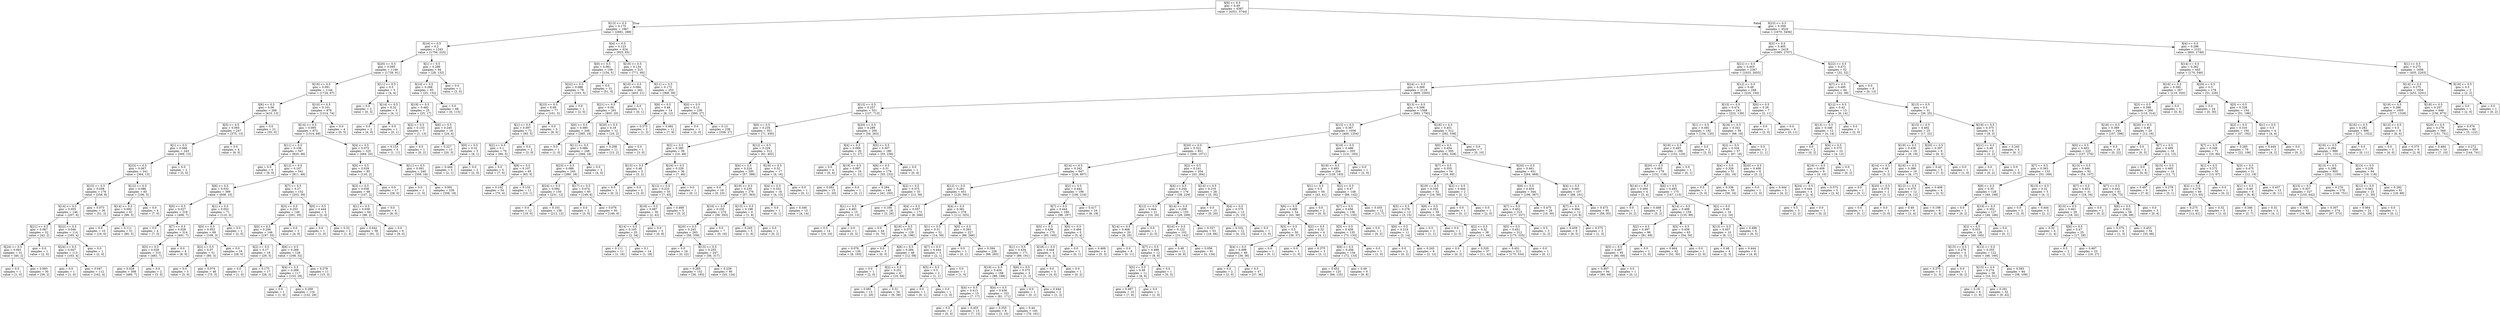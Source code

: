digraph Tree {
node [shape=box] ;
0 [label="X[9] <= 0.5\ngini = 0.49\nsamples = 6387\nvalue = [4351, 5744]"] ;
1 [label="X[13] <= 0.5\ngini = 0.175\nsamples = 1867\nvalue = [2681, 288]"] ;
0 -> 1 [labeldistance=2.5, labelangle=45, headlabel="True"] ;
2 [label="X[16] <= 0.5\ngini = 0.2\nsamples = 1243\nvalue = [1756, 223]"] ;
1 -> 2 ;
3 [label="X[20] <= 0.5\ngini = 0.095\nsamples = 1149\nvalue = [1728, 91]"] ;
2 -> 3 ;
4 [label="X[19] <= 0.5\ngini = 0.091\nsamples = 1144\nvalue = [1724, 87]"] ;
3 -> 4 ;
5 [label="X[6] <= 0.5\ngini = 0.06\nsamples = 268\nvalue = [410, 13]"] ;
4 -> 5 ;
6 [label="X[5] <= 0.5\ngini = 0.065\nsamples = 247\nvalue = [375, 13]"] ;
5 -> 6 ;
7 [label="X[1] <= 0.5\ngini = 0.066\nsamples = 243\nvalue = [369, 13]"] ;
6 -> 7 ;
8 [label="X[23] <= 0.5\ngini = 0.067\nsamples = 241\nvalue = [364, 13]"] ;
7 -> 8 ;
9 [label="X[15] <= 0.5\ngini = 0.058\nsamples = 176\nvalue = [258, 8]"] ;
8 -> 9 ;
10 [label="X[14] <= 0.5\ngini = 0.055\nsamples = 146\nvalue = [207, 6]"] ;
9 -> 10 ;
11 [label="X[21] <= 0.5\ngini = 0.087\nsamples = 32\nvalue = [42, 2]"] ;
10 -> 11 ;
12 [label="X[24] <= 0.5\ngini = 0.091\nsamples = 31\nvalue = [40, 2]"] ;
11 -> 12 ;
13 [label="gini = 0.0\nsamples = 1\nvalue = [1, 0]"] ;
12 -> 13 ;
14 [label="gini = 0.093\nsamples = 30\nvalue = [39, 2]"] ;
12 -> 14 ;
15 [label="gini = 0.0\nsamples = 1\nvalue = [2, 0]"] ;
11 -> 15 ;
16 [label="X[22] <= 0.5\ngini = 0.046\nsamples = 114\nvalue = [165, 4]"] ;
10 -> 16 ;
17 [label="X[24] <= 0.5\ngini = 0.047\nsamples = 113\nvalue = [163, 4]"] ;
16 -> 17 ;
18 [label="gini = 0.0\nsamples = 1\nvalue = [1, 0]"] ;
17 -> 18 ;
19 [label="gini = 0.047\nsamples = 112\nvalue = [162, 4]"] ;
17 -> 19 ;
20 [label="gini = 0.0\nsamples = 1\nvalue = [2, 0]"] ;
16 -> 20 ;
21 [label="gini = 0.073\nsamples = 30\nvalue = [51, 2]"] ;
9 -> 21 ;
22 [label="X[12] <= 0.5\ngini = 0.086\nsamples = 65\nvalue = [106, 5]"] ;
8 -> 22 ;
23 [label="X[14] <= 0.5\ngini = 0.092\nsamples = 61\nvalue = [99, 5]"] ;
22 -> 23 ;
24 [label="gini = 0.0\nsamples = 10\nvalue = [19, 0]"] ;
23 -> 24 ;
25 [label="gini = 0.111\nsamples = 51\nvalue = [80, 5]"] ;
23 -> 25 ;
26 [label="gini = 0.0\nsamples = 4\nvalue = [7, 0]"] ;
22 -> 26 ;
27 [label="gini = 0.0\nsamples = 2\nvalue = [5, 0]"] ;
7 -> 27 ;
28 [label="gini = 0.0\nsamples = 4\nvalue = [6, 0]"] ;
6 -> 28 ;
29 [label="gini = 0.0\nsamples = 21\nvalue = [35, 0]"] ;
5 -> 29 ;
30 [label="X[10] <= 0.5\ngini = 0.101\nsamples = 876\nvalue = [1314, 74]"] ;
4 -> 30 ;
31 [label="X[14] <= 0.5\ngini = 0.095\nsamples = 872\nvalue = [1314, 69]"] ;
30 -> 31 ;
32 [label="X[11] <= 0.5\ngini = 0.106\nsamples = 547\nvalue = [820, 49]"] ;
31 -> 32 ;
33 [label="gini = 0.0\nsamples = 6\nvalue = [9, 0]"] ;
32 -> 33 ;
34 [label="X[12] <= 0.5\ngini = 0.107\nsamples = 541\nvalue = [811, 49]"] ;
32 -> 34 ;
35 [label="X[6] <= 0.5\ngini = 0.032\nsamples = 389\nvalue = [608, 10]"] ;
34 -> 35 ;
36 [label="X[0] <= 0.5\ngini = 0.027\nsamples = 318\nvalue = [498, 7]"] ;
35 -> 36 ;
37 [label="gini = 0.0\nsamples = 4\nvalue = [7, 0]"] ;
36 -> 37 ;
38 [label="X[7] <= 0.5\ngini = 0.028\nsamples = 314\nvalue = [491, 7]"] ;
36 -> 38 ;
39 [label="X[5] <= 0.5\ngini = 0.028\nsamples = 310\nvalue = [483, 7]"] ;
38 -> 39 ;
40 [label="gini = 0.028\nsamples = 308\nvalue = [480, 7]"] ;
39 -> 40 ;
41 [label="gini = 0.0\nsamples = 2\nvalue = [3, 0]"] ;
39 -> 41 ;
42 [label="gini = 0.0\nsamples = 4\nvalue = [8, 0]"] ;
38 -> 42 ;
43 [label="X[1] <= 0.5\ngini = 0.052\nsamples = 71\nvalue = [110, 3]"] ;
35 -> 43 ;
44 [label="X[0] <= 0.5\ngini = 0.053\nsamples = 69\nvalue = [108, 3]"] ;
43 -> 44 ;
45 [label="X[2] <= 0.5\ngini = 0.07\nsamples = 51\nvalue = [80, 3]"] ;
44 -> 45 ;
46 [label="gini = 0.0\nsamples = 3\nvalue = [5, 0]"] ;
45 -> 46 ;
47 [label="gini = 0.074\nsamples = 48\nvalue = [75, 3]"] ;
45 -> 47 ;
48 [label="gini = 0.0\nsamples = 18\nvalue = [28, 0]"] ;
44 -> 48 ;
49 [label="gini = 0.0\nsamples = 2\nvalue = [2, 0]"] ;
43 -> 49 ;
50 [label="X[7] <= 0.5\ngini = 0.27\nsamples = 152\nvalue = [203, 39]"] ;
34 -> 50 ;
51 [label="X[3] <= 0.5\ngini = 0.253\nsamples = 149\nvalue = [201, 35]"] ;
50 -> 51 ;
52 [label="X[0] <= 0.5\ngini = 0.256\nsamples = 146\nvalue = [197, 35]"] ;
51 -> 52 ;
53 [label="X[2] <= 0.5\ngini = 0.17\nsamples = 18\nvalue = [29, 3]"] ;
52 -> 53 ;
54 [label="gini = 0.0\nsamples = 1\nvalue = [1, 0]"] ;
53 -> 54 ;
55 [label="gini = 0.175\nsamples = 17\nvalue = [28, 3]"] ;
53 -> 55 ;
56 [label="X[6] <= 0.5\ngini = 0.269\nsamples = 128\nvalue = [168, 32]"] ;
52 -> 56 ;
57 [label="X[4] <= 0.5\ngini = 0.268\nsamples = 117\nvalue = [153, 29]"] ;
56 -> 57 ;
58 [label="gini = 0.0\nsamples = 1\nvalue = [1, 0]"] ;
57 -> 58 ;
59 [label="gini = 0.269\nsamples = 116\nvalue = [152, 29]"] ;
57 -> 59 ;
60 [label="gini = 0.278\nsamples = 11\nvalue = [15, 3]"] ;
56 -> 60 ;
61 [label="gini = 0.0\nsamples = 3\nvalue = [4, 0]"] ;
51 -> 61 ;
62 [label="X[0] <= 0.5\ngini = 0.444\nsamples = 3\nvalue = [2, 4]"] ;
50 -> 62 ;
63 [label="gini = 0.0\nsamples = 1\nvalue = [1, 0]"] ;
62 -> 63 ;
64 [label="gini = 0.32\nsamples = 2\nvalue = [1, 4]"] ;
62 -> 64 ;
65 [label="X[4] <= 0.5\ngini = 0.075\nsamples = 325\nvalue = [494, 20]"] ;
31 -> 65 ;
66 [label="X[0] <= 0.5\ngini = 0.029\nsamples = 85\nvalue = [135, 2]"] ;
65 -> 66 ;
67 [label="X[3] <= 0.5\ngini = 0.036\nsamples = 68\nvalue = [107, 2]"] ;
66 -> 67 ;
68 [label="X[1] <= 0.5\ngini = 0.039\nsamples = 64\nvalue = [99, 2]"] ;
67 -> 68 ;
69 [label="gini = 0.042\nsamples = 58\nvalue = [91, 2]"] ;
68 -> 69 ;
70 [label="gini = 0.0\nsamples = 6\nvalue = [8, 0]"] ;
68 -> 70 ;
71 [label="gini = 0.0\nsamples = 4\nvalue = [8, 0]"] ;
67 -> 71 ;
72 [label="gini = 0.0\nsamples = 17\nvalue = [28, 0]"] ;
66 -> 72 ;
73 [label="X[11] <= 0.5\ngini = 0.091\nsamples = 240\nvalue = [359, 18]"] ;
65 -> 73 ;
74 [label="gini = 0.0\nsamples = 1\nvalue = [1, 0]"] ;
73 -> 74 ;
75 [label="gini = 0.091\nsamples = 239\nvalue = [358, 18]"] ;
73 -> 75 ;
76 [label="gini = 0.0\nsamples = 4\nvalue = [0, 5]"] ;
30 -> 76 ;
77 [label="X[11] <= 0.5\ngini = 0.5\nsamples = 5\nvalue = [4, 4]"] ;
3 -> 77 ;
78 [label="gini = 0.0\nsamples = 2\nvalue = [0, 3]"] ;
77 -> 78 ;
79 [label="X[14] <= 0.5\ngini = 0.32\nsamples = 3\nvalue = [4, 1]"] ;
77 -> 79 ;
80 [label="gini = 0.0\nsamples = 2\nvalue = [4, 0]"] ;
79 -> 80 ;
81 [label="gini = 0.0\nsamples = 1\nvalue = [0, 1]"] ;
79 -> 81 ;
82 [label="X[1] <= 0.5\ngini = 0.289\nsamples = 94\nvalue = [28, 132]"] ;
2 -> 82 ;
83 [label="X[10] <= 0.5\ngini = 0.268\nsamples = 93\nvalue = [25, 132]"] ;
82 -> 83 ;
84 [label="X[19] <= 0.5\ngini = 0.482\nsamples = 25\nvalue = [25, 17]"] ;
83 -> 84 ;
85 [label="X[2] <= 0.5\ngini = 0.133\nsamples = 7\nvalue = [1, 13]"] ;
84 -> 85 ;
86 [label="gini = 0.153\nsamples = 6\nvalue = [1, 11]"] ;
85 -> 86 ;
87 [label="gini = 0.0\nsamples = 1\nvalue = [0, 2]"] ;
85 -> 87 ;
88 [label="X[6] <= 0.5\ngini = 0.245\nsamples = 18\nvalue = [24, 4]"] ;
84 -> 88 ;
89 [label="gini = 0.227\nsamples = 13\nvalue = [20, 3]"] ;
88 -> 89 ;
90 [label="X[0] <= 0.5\ngini = 0.32\nsamples = 5\nvalue = [4, 1]"] ;
88 -> 90 ;
91 [label="gini = 0.444\nsamples = 3\nvalue = [2, 1]"] ;
90 -> 91 ;
92 [label="gini = 0.0\nsamples = 2\nvalue = [2, 0]"] ;
90 -> 92 ;
93 [label="gini = 0.0\nsamples = 68\nvalue = [0, 115]"] ;
83 -> 93 ;
94 [label="gini = 0.0\nsamples = 1\nvalue = [3, 0]"] ;
82 -> 94 ;
95 [label="X[4] <= 0.5\ngini = 0.123\nsamples = 624\nvalue = [925, 65]"] ;
1 -> 95 ;
96 [label="X[0] <= 0.5\ngini = 0.061\nsamples = 109\nvalue = [154, 5]"] ;
95 -> 96 ;
97 [label="X[22] <= 0.5\ngini = 0.088\nsamples = 78\nvalue = [103, 5]"] ;
96 -> 97 ;
98 [label="X[23] <= 0.5\ngini = 0.09\nsamples = 77\nvalue = [101, 5]"] ;
97 -> 98 ;
99 [label="X[1] <= 0.5\ngini = 0.097\nsamples = 72\nvalue = [93, 5]"] ;
98 -> 99 ;
100 [label="X[2] <= 0.5\ngini = 0.1\nsamples = 70\nvalue = [90, 5]"] ;
99 -> 100 ;
101 [label="gini = 0.0\nsamples = 5\nvalue = [7, 0]"] ;
100 -> 101 ;
102 [label="X[8] <= 0.5\ngini = 0.107\nsamples = 65\nvalue = [83, 5]"] ;
100 -> 102 ;
103 [label="gini = 0.102\nsamples = 54\nvalue = [70, 4]"] ;
102 -> 103 ;
104 [label="gini = 0.133\nsamples = 11\nvalue = [13, 1]"] ;
102 -> 104 ;
105 [label="gini = 0.0\nsamples = 2\nvalue = [3, 0]"] ;
99 -> 105 ;
106 [label="gini = 0.0\nsamples = 5\nvalue = [8, 0]"] ;
98 -> 106 ;
107 [label="gini = 0.0\nsamples = 1\nvalue = [2, 0]"] ;
97 -> 107 ;
108 [label="gini = 0.0\nsamples = 31\nvalue = [51, 0]"] ;
96 -> 108 ;
109 [label="X[19] <= 0.5\ngini = 0.134\nsamples = 515\nvalue = [771, 60]"] ;
95 -> 109 ;
110 [label="X[10] <= 0.5\ngini = 0.094\nsamples = 262\nvalue = [403, 21]"] ;
109 -> 110 ;
111 [label="X[21] <= 0.5\ngini = 0.09\nsamples = 261\nvalue = [403, 20]"] ;
110 -> 111 ;
112 [label="X[0] <= 0.5\ngini = 0.085\nsamples = 249\nvalue = [385, 18]"] ;
111 -> 112 ;
113 [label="gini = 0.0\nsamples = 1\nvalue = [1, 0]"] ;
112 -> 113 ;
114 [label="X[11] <= 0.5\ngini = 0.086\nsamples = 248\nvalue = [384, 18]"] ;
112 -> 114 ;
115 [label="X[23] <= 0.5\ngini = 0.086\nsamples = 245\nvalue = [380, 18]"] ;
114 -> 115 ;
116 [label="X[24] <= 0.5\ngini = 0.094\nsamples = 150\nvalue = [231, 12]"] ;
115 -> 116 ;
117 [label="gini = 0.0\nsamples = 12\nvalue = [19, 0]"] ;
116 -> 117 ;
118 [label="gini = 0.101\nsamples = 138\nvalue = [212, 12]"] ;
116 -> 118 ;
119 [label="X[17] <= 0.5\ngini = 0.074\nsamples = 95\nvalue = [149, 6]"] ;
115 -> 119 ;
120 [label="gini = 0.0\nsamples = 2\nvalue = [3, 0]"] ;
119 -> 120 ;
121 [label="gini = 0.076\nsamples = 93\nvalue = [146, 6]"] ;
119 -> 121 ;
122 [label="gini = 0.0\nsamples = 3\nvalue = [4, 0]"] ;
114 -> 122 ;
123 [label="X[20] <= 0.5\ngini = 0.18\nsamples = 12\nvalue = [18, 2]"] ;
111 -> 123 ;
124 [label="gini = 0.208\nsamples = 11\nvalue = [15, 2]"] ;
123 -> 124 ;
125 [label="gini = 0.0\nsamples = 1\nvalue = [3, 0]"] ;
123 -> 125 ;
126 [label="gini = 0.0\nsamples = 1\nvalue = [0, 1]"] ;
110 -> 126 ;
127 [label="X[11] <= 0.5\ngini = 0.173\nsamples = 253\nvalue = [368, 39]"] ;
109 -> 127 ;
128 [label="X[8] <= 0.5\ngini = 0.48\nsamples = 14\nvalue = [8, 12]"] ;
127 -> 128 ;
129 [label="gini = 0.375\nsamples = 3\nvalue = [1, 3]"] ;
128 -> 129 ;
130 [label="gini = 0.492\nsamples = 11\nvalue = [7, 9]"] ;
128 -> 130 ;
131 [label="X[0] <= 0.5\ngini = 0.13\nsamples = 239\nvalue = [360, 27]"] ;
127 -> 131 ;
132 [label="gini = 0.0\nsamples = 1\nvalue = [2, 0]"] ;
131 -> 132 ;
133 [label="gini = 0.13\nsamples = 238\nvalue = [358, 27]"] ;
131 -> 133 ;
134 [label="X[23] <= 0.5\ngini = 0.359\nsamples = 4520\nvalue = [1670, 5456]"] ;
0 -> 134 [labeldistance=2.5, labelangle=-45, headlabel="False"] ;
135 [label="X[3] <= 0.5\ngini = 0.405\nsamples = 2419\nvalue = [1065, 2707]"] ;
134 -> 135 ;
136 [label="X[21] <= 0.5\ngini = 0.403\nsamples = 2367\nvalue = [1033, 2655]"] ;
135 -> 136 ;
137 [label="X[24] <= 0.5\ngini = 0.369\nsamples = 2119\nvalue = [809, 2505]"] ;
136 -> 137 ;
138 [label="X[13] <= 0.5\ngini = 0.257\nsamples = 551\nvalue = [127, 713]"] ;
137 -> 138 ;
139 [label="X[0] <= 0.5\ngini = 0.235\nsamples = 351\nvalue = [71, 450]"] ;
138 -> 139 ;
140 [label="X[2] <= 0.5\ngini = 0.285\nsamples = 39\nvalue = [10, 48]"] ;
139 -> 140 ;
141 [label="X[15] <= 0.5\ngini = 0.48\nsamples = 3\nvalue = [3, 2]"] ;
140 -> 141 ;
142 [label="gini = 0.0\nsamples = 1\nvalue = [0, 2]"] ;
141 -> 142 ;
143 [label="gini = 0.0\nsamples = 2\nvalue = [3, 0]"] ;
141 -> 143 ;
144 [label="X[16] <= 0.5\ngini = 0.229\nsamples = 36\nvalue = [7, 46]"] ;
140 -> 144 ;
145 [label="X[12] <= 0.5\ngini = 0.233\nsamples = 35\nvalue = [7, 45]"] ;
144 -> 145 ;
146 [label="X[18] <= 0.5\ngini = 0.087\nsamples = 30\nvalue = [2, 42]"] ;
145 -> 146 ;
147 [label="X[14] <= 0.5\ngini = 0.105\nsamples = 25\nvalue = [2, 34]"] ;
146 -> 147 ;
148 [label="gini = 0.111\nsamples = 11\nvalue = [1, 16]"] ;
147 -> 148 ;
149 [label="gini = 0.1\nsamples = 14\nvalue = [1, 18]"] ;
147 -> 149 ;
150 [label="gini = 0.0\nsamples = 5\nvalue = [0, 8]"] ;
146 -> 150 ;
151 [label="gini = 0.469\nsamples = 5\nvalue = [5, 3]"] ;
145 -> 151 ;
152 [label="gini = 0.0\nsamples = 1\nvalue = [0, 1]"] ;
144 -> 152 ;
153 [label="X[12] <= 0.5\ngini = 0.229\nsamples = 312\nvalue = [61, 402]"] ;
139 -> 153 ;
154 [label="X[4] <= 0.5\ngini = 0.224\nsamples = 295\nvalue = [57, 386]"] ;
153 -> 154 ;
155 [label="gini = 0.0\nsamples = 19\nvalue = [0, 23]"] ;
154 -> 155 ;
156 [label="X[19] <= 0.5\ngini = 0.235\nsamples = 276\nvalue = [57, 363]"] ;
154 -> 156 ;
157 [label="X[16] <= 0.5\ngini = 0.235\nsamples = 270\nvalue = [56, 355]"] ;
156 -> 157 ;
158 [label="X[20] <= 0.5\ngini = 0.243\nsamples = 263\nvalue = [56, 339]"] ;
157 -> 158 ;
159 [label="gini = 0.0\nsamples = 16\nvalue = [0, 22]"] ;
158 -> 159 ;
160 [label="X[15] <= 0.5\ngini = 0.255\nsamples = 247\nvalue = [56, 317]"] ;
158 -> 160 ;
161 [label="gini = 0.265\nsamples = 152\nvalue = [36, 193]"] ;
160 -> 161 ;
162 [label="gini = 0.239\nsamples = 95\nvalue = [20, 124]"] ;
160 -> 162 ;
163 [label="gini = 0.0\nsamples = 7\nvalue = [0, 16]"] ;
157 -> 163 ;
164 [label="X[15] <= 0.5\ngini = 0.198\nsamples = 6\nvalue = [1, 8]"] ;
156 -> 164 ;
165 [label="gini = 0.245\nsamples = 5\nvalue = [1, 6]"] ;
164 -> 165 ;
166 [label="gini = 0.0\nsamples = 1\nvalue = [0, 2]"] ;
164 -> 166 ;
167 [label="X[19] <= 0.5\ngini = 0.32\nsamples = 17\nvalue = [4, 16]"] ;
153 -> 167 ;
168 [label="X[4] <= 0.5\ngini = 0.332\nsamples = 16\nvalue = [4, 15]"] ;
167 -> 168 ;
169 [label="gini = 0.0\nsamples = 1\nvalue = [0, 1]"] ;
168 -> 169 ;
170 [label="gini = 0.346\nsamples = 15\nvalue = [4, 14]"] ;
168 -> 170 ;
171 [label="gini = 0.0\nsamples = 1\nvalue = [0, 1]"] ;
167 -> 171 ;
172 [label="X[20] <= 0.5\ngini = 0.289\nsamples = 200\nvalue = [56, 263]"] ;
138 -> 172 ;
173 [label="X[4] <= 0.5\ngini = 0.069\nsamples = 20\nvalue = [1, 27]"] ;
172 -> 173 ;
174 [label="gini = 0.0\nsamples = 4\nvalue = [0, 6]"] ;
173 -> 174 ;
175 [label="X[19] <= 0.5\ngini = 0.087\nsamples = 16\nvalue = [1, 21]"] ;
173 -> 175 ;
176 [label="gini = 0.091\nsamples = 15\nvalue = [1, 20]"] ;
175 -> 176 ;
177 [label="gini = 0.0\nsamples = 1\nvalue = [0, 1]"] ;
175 -> 177 ;
178 [label="X[5] <= 0.5\ngini = 0.307\nsamples = 180\nvalue = [55, 236]"] ;
172 -> 178 ;
179 [label="X[6] <= 0.5\ngini = 0.31\nsamples = 179\nvalue = [55, 232]"] ;
178 -> 179 ;
180 [label="gini = 0.294\nsamples = 146\nvalue = [42, 193]"] ;
179 -> 180 ;
181 [label="X[2] <= 0.5\ngini = 0.375\nsamples = 33\nvalue = [13, 39]"] ;
179 -> 181 ;
182 [label="X[1] <= 0.5\ngini = 0.491\nsamples = 15\nvalue = [10, 13]"] ;
181 -> 182 ;
183 [label="gini = 0.5\nsamples = 14\nvalue = [10, 10]"] ;
182 -> 183 ;
184 [label="gini = 0.0\nsamples = 1\nvalue = [0, 3]"] ;
182 -> 184 ;
185 [label="gini = 0.185\nsamples = 18\nvalue = [3, 26]"] ;
181 -> 185 ;
186 [label="gini = 0.0\nsamples = 1\nvalue = [0, 4]"] ;
178 -> 186 ;
187 [label="X[13] <= 0.5\ngini = 0.399\nsamples = 1568\nvalue = [682, 1792]"] ;
137 -> 187 ;
188 [label="X[15] <= 0.5\ngini = 0.367\nsamples = 1056\nvalue = [400, 1254]"] ;
187 -> 188 ;
189 [label="X[20] <= 0.5\ngini = 0.321\nsamples = 851\nvalue = [269, 1071]"] ;
188 -> 189 ;
190 [label="X[14] <= 0.5\ngini = 0.342\nsamples = 647\nvalue = [226, 807]"] ;
189 -> 190 ;
191 [label="X[12] <= 0.5\ngini = 0.281\nsamples = 451\nvalue = [120, 591]"] ;
190 -> 191 ;
192 [label="X[4] <= 0.5\ngini = 0.057\nsamples = 173\nvalue = [8, 266]"] ;
191 -> 192 ;
193 [label="gini = 0.0\nsamples = 44\nvalue = [0, 70]"] ;
192 -> 193 ;
194 [label="X[18] <= 0.5\ngini = 0.075\nsamples = 129\nvalue = [8, 196]"] ;
192 -> 194 ;
195 [label="gini = 0.076\nsamples = 126\nvalue = [8, 193]"] ;
194 -> 195 ;
196 [label="gini = 0.0\nsamples = 3\nvalue = [0, 3]"] ;
194 -> 196 ;
197 [label="X[4] <= 0.5\ngini = 0.381\nsamples = 278\nvalue = [112, 325]"] ;
191 -> 197 ;
198 [label="X[1] <= 0.5\ngini = 0.31\nsamples = 51\nvalue = [14, 59]"] ;
197 -> 198 ;
199 [label="X[6] <= 0.5\ngini = 0.284\nsamples = 48\nvalue = [12, 58]"] ;
198 -> 199 ;
200 [label="gini = 0.0\nsamples = 1\nvalue = [2, 0]"] ;
199 -> 200 ;
201 [label="X[2] <= 0.5\ngini = 0.251\nsamples = 47\nvalue = [10, 58]"] ;
199 -> 201 ;
202 [label="gini = 0.091\nsamples = 13\nvalue = [1, 20]"] ;
201 -> 202 ;
203 [label="gini = 0.31\nsamples = 34\nvalue = [9, 38]"] ;
201 -> 203 ;
204 [label="X[7] <= 0.5\ngini = 0.444\nsamples = 3\nvalue = [2, 1]"] ;
198 -> 204 ;
205 [label="X[5] <= 0.5\ngini = 0.5\nsamples = 2\nvalue = [1, 1]"] ;
204 -> 205 ;
206 [label="gini = 0.0\nsamples = 1\nvalue = [0, 1]"] ;
205 -> 206 ;
207 [label="gini = 0.0\nsamples = 1\nvalue = [1, 0]"] ;
205 -> 207 ;
208 [label="gini = 0.0\nsamples = 1\nvalue = [1, 0]"] ;
204 -> 208 ;
209 [label="X[0] <= 0.5\ngini = 0.393\nsamples = 227\nvalue = [98, 266]"] ;
197 -> 209 ;
210 [label="gini = 0.0\nsamples = 1\nvalue = [0, 1]"] ;
209 -> 210 ;
211 [label="gini = 0.394\nsamples = 226\nvalue = [98, 265]"] ;
209 -> 211 ;
212 [label="X[2] <= 0.5\ngini = 0.442\nsamples = 196\nvalue = [106, 216]"] ;
190 -> 212 ;
213 [label="X[7] <= 0.5\ngini = 0.444\nsamples = 180\nvalue = [98, 197]"] ;
212 -> 213 ;
214 [label="X[5] <= 0.5\ngini = 0.439\nsamples = 175\nvalue = [93, 193]"] ;
213 -> 214 ;
215 [label="X[1] <= 0.5\ngini = 0.434\nsamples = 171\nvalue = [89, 191]"] ;
214 -> 215 ;
216 [label="X[19] <= 0.5\ngini = 0.434\nsamples = 168\nvalue = [88, 188]"] ;
215 -> 216 ;
217 [label="X[4] <= 0.5\ngini = 0.413\nsamples = 15\nvalue = [7, 17]"] ;
216 -> 217 ;
218 [label="gini = 0.0\nsamples = 2\nvalue = [0, 4]"] ;
217 -> 218 ;
219 [label="gini = 0.455\nsamples = 13\nvalue = [7, 13]"] ;
217 -> 219 ;
220 [label="X[4] <= 0.5\ngini = 0.436\nsamples = 153\nvalue = [81, 171]"] ;
216 -> 220 ;
221 [label="gini = 0.355\nsamples = 8\nvalue = [3, 10]"] ;
220 -> 221 ;
222 [label="gini = 0.44\nsamples = 145\nvalue = [78, 161]"] ;
220 -> 222 ;
223 [label="X[6] <= 0.5\ngini = 0.375\nsamples = 3\nvalue = [1, 3]"] ;
215 -> 223 ;
224 [label="gini = 0.0\nsamples = 1\nvalue = [0, 1]"] ;
223 -> 224 ;
225 [label="gini = 0.444\nsamples = 2\nvalue = [1, 2]"] ;
223 -> 225 ;
226 [label="X[18] <= 0.5\ngini = 0.444\nsamples = 4\nvalue = [4, 2]"] ;
214 -> 226 ;
227 [label="gini = 0.0\nsamples = 3\nvalue = [4, 0]"] ;
226 -> 227 ;
228 [label="gini = 0.0\nsamples = 1\nvalue = [0, 2]"] ;
226 -> 228 ;
229 [label="X[0] <= 0.5\ngini = 0.494\nsamples = 5\nvalue = [5, 4]"] ;
213 -> 229 ;
230 [label="gini = 0.0\nsamples = 1\nvalue = [0, 1]"] ;
229 -> 230 ;
231 [label="gini = 0.469\nsamples = 4\nvalue = [5, 3]"] ;
229 -> 231 ;
232 [label="gini = 0.417\nsamples = 16\nvalue = [8, 19]"] ;
212 -> 232 ;
233 [label="X[2] <= 0.5\ngini = 0.241\nsamples = 204\nvalue = [43, 264]"] ;
189 -> 233 ;
234 [label="X[4] <= 0.5\ngini = 0.244\nsamples = 176\nvalue = [38, 229]"] ;
233 -> 234 ;
235 [label="X[12] <= 0.5\ngini = 0.444\nsamples = 21\nvalue = [10, 20]"] ;
234 -> 235 ;
236 [label="X[14] <= 0.5\ngini = 0.408\nsamples = 20\nvalue = [8, 20]"] ;
235 -> 236 ;
237 [label="gini = 0.0\nsamples = 8\nvalue = [0, 11]"] ;
236 -> 237 ;
238 [label="X[7] <= 0.5\ngini = 0.498\nsamples = 12\nvalue = [8, 9]"] ;
236 -> 238 ;
239 [label="X[5] <= 0.5\ngini = 0.49\nsamples = 11\nvalue = [8, 6]"] ;
238 -> 239 ;
240 [label="gini = 0.497\nsamples = 10\nvalue = [7, 6]"] ;
239 -> 240 ;
241 [label="gini = 0.0\nsamples = 1\nvalue = [1, 0]"] ;
239 -> 241 ;
242 [label="gini = 0.0\nsamples = 1\nvalue = [0, 3]"] ;
238 -> 242 ;
243 [label="gini = 0.0\nsamples = 1\nvalue = [2, 0]"] ;
235 -> 243 ;
244 [label="X[14] <= 0.5\ngini = 0.208\nsamples = 155\nvalue = [28, 209]"] ;
234 -> 244 ;
245 [label="X[16] <= 0.5\ngini = 0.122\nsamples = 102\nvalue = [10, 143]"] ;
244 -> 245 ;
246 [label="gini = 0.48\nsamples = 11\nvalue = [6, 9]"] ;
245 -> 246 ;
247 [label="gini = 0.056\nsamples = 91\nvalue = [4, 134]"] ;
245 -> 247 ;
248 [label="gini = 0.337\nsamples = 53\nvalue = [18, 66]"] ;
244 -> 248 ;
249 [label="X[14] <= 0.5\ngini = 0.219\nsamples = 28\nvalue = [5, 35]"] ;
233 -> 249 ;
250 [label="gini = 0.0\nsamples = 15\nvalue = [0, 20]"] ;
249 -> 250 ;
251 [label="X[4] <= 0.5\ngini = 0.375\nsamples = 13\nvalue = [5, 15]"] ;
249 -> 251 ;
252 [label="gini = 0.332\nsamples = 12\nvalue = [4, 15]"] ;
251 -> 252 ;
253 [label="gini = 0.0\nsamples = 1\nvalue = [1, 0]"] ;
251 -> 253 ;
254 [label="X[18] <= 0.5\ngini = 0.486\nsamples = 205\nvalue = [131, 183]"] ;
188 -> 254 ;
255 [label="X[19] <= 0.5\ngini = 0.485\nsamples = 204\nvalue = [129, 183]"] ;
254 -> 255 ;
256 [label="X[1] <= 0.5\ngini = 0.5\nsamples = 56\nvalue = [43, 41]"] ;
255 -> 256 ;
257 [label="X[6] <= 0.5\ngini = 0.498\nsamples = 54\nvalue = [43, 38]"] ;
256 -> 257 ;
258 [label="X[5] <= 0.5\ngini = 0.5\nsamples = 50\nvalue = [39, 37]"] ;
257 -> 258 ;
259 [label="X[4] <= 0.5\ngini = 0.499\nsamples = 49\nvalue = [39, 36]"] ;
258 -> 259 ;
260 [label="gini = 0.0\nsamples = 2\nvalue = [2, 0]"] ;
259 -> 260 ;
261 [label="gini = 0.5\nsamples = 47\nvalue = [37, 36]"] ;
259 -> 261 ;
262 [label="gini = 0.0\nsamples = 1\nvalue = [0, 1]"] ;
258 -> 262 ;
263 [label="X[2] <= 0.5\ngini = 0.32\nsamples = 4\nvalue = [4, 1]"] ;
257 -> 263 ;
264 [label="gini = 0.0\nsamples = 1\nvalue = [1, 0]"] ;
263 -> 264 ;
265 [label="gini = 0.375\nsamples = 3\nvalue = [3, 1]"] ;
263 -> 265 ;
266 [label="gini = 0.0\nsamples = 2\nvalue = [0, 3]"] ;
256 -> 266 ;
267 [label="X[2] <= 0.5\ngini = 0.47\nsamples = 148\nvalue = [86, 142]"] ;
255 -> 267 ;
268 [label="X[7] <= 0.5\ngini = 0.456\nsamples = 136\nvalue = [73, 135]"] ;
267 -> 268 ;
269 [label="X[5] <= 0.5\ngini = 0.458\nsamples = 135\nvalue = [73, 133]"] ;
268 -> 269 ;
270 [label="X[6] <= 0.5\ngini = 0.456\nsamples = 134\nvalue = [72, 133]"] ;
269 -> 270 ;
271 [label="gini = 0.452\nsamples = 125\nvalue = [66, 125]"] ;
270 -> 271 ;
272 [label="gini = 0.49\nsamples = 9\nvalue = [6, 8]"] ;
270 -> 272 ;
273 [label="gini = 0.0\nsamples = 1\nvalue = [1, 0]"] ;
269 -> 273 ;
274 [label="gini = 0.0\nsamples = 1\nvalue = [0, 2]"] ;
268 -> 274 ;
275 [label="gini = 0.455\nsamples = 12\nvalue = [13, 7]"] ;
267 -> 275 ;
276 [label="gini = 0.0\nsamples = 1\nvalue = [2, 0]"] ;
254 -> 276 ;
277 [label="X[18] <= 0.5\ngini = 0.451\nsamples = 512\nvalue = [282, 538]"] ;
187 -> 277 ;
278 [label="X[0] <= 0.5\ngini = 0.454\nsamples = 505\nvalue = [282, 528]"] ;
277 -> 278 ;
279 [label="X[7] <= 0.5\ngini = 0.355\nsamples = 54\nvalue = [18, 60]"] ;
278 -> 279 ;
280 [label="X[19] <= 0.5\ngini = 0.336\nsamples = 52\nvalue = [16, 59]"] ;
279 -> 280 ;
281 [label="X[5] <= 0.5\ngini = 0.278\nsamples = 13\nvalue = [3, 15]"] ;
280 -> 281 ;
282 [label="X[6] <= 0.5\ngini = 0.219\nsamples = 11\nvalue = [2, 14]"] ;
281 -> 282 ;
283 [label="gini = 0.0\nsamples = 2\nvalue = [0, 2]"] ;
282 -> 283 ;
284 [label="gini = 0.245\nsamples = 9\nvalue = [2, 12]"] ;
282 -> 284 ;
285 [label="gini = 0.5\nsamples = 2\nvalue = [1, 1]"] ;
281 -> 285 ;
286 [label="X[6] <= 0.5\ngini = 0.352\nsamples = 39\nvalue = [13, 44]"] ;
280 -> 286 ;
287 [label="gini = 0.0\nsamples = 1\nvalue = [2, 0]"] ;
286 -> 287 ;
288 [label="X[2] <= 0.5\ngini = 0.32\nsamples = 38\nvalue = [11, 44]"] ;
286 -> 288 ;
289 [label="gini = 0.0\nsamples = 1\nvalue = [0, 2]"] ;
288 -> 289 ;
290 [label="gini = 0.329\nsamples = 37\nvalue = [11, 42]"] ;
288 -> 290 ;
291 [label="X[2] <= 0.5\ngini = 0.444\nsamples = 2\nvalue = [2, 1]"] ;
279 -> 291 ;
292 [label="gini = 0.0\nsamples = 1\nvalue = [0, 1]"] ;
291 -> 292 ;
293 [label="gini = 0.0\nsamples = 1\nvalue = [2, 0]"] ;
291 -> 293 ;
294 [label="X[20] <= 0.5\ngini = 0.461\nsamples = 451\nvalue = [264, 468]"] ;
278 -> 294 ;
295 [label="X[6] <= 0.5\ngini = 0.454\nsamples = 344\nvalue = [196, 367]"] ;
294 -> 295 ;
296 [label="X[7] <= 0.5\ngini = 0.452\nsamples = 315\nvalue = [177, 337]"] ;
295 -> 296 ;
297 [label="X[5] <= 0.5\ngini = 0.451\nsamples = 312\nvalue = [175, 335]"] ;
296 -> 297 ;
298 [label="gini = 0.451\nsamples = 311\nvalue = [175, 334]"] ;
297 -> 298 ;
299 [label="gini = 0.0\nsamples = 1\nvalue = [0, 1]"] ;
297 -> 299 ;
300 [label="gini = 0.5\nsamples = 3\nvalue = [2, 2]"] ;
296 -> 300 ;
301 [label="gini = 0.475\nsamples = 29\nvalue = [19, 30]"] ;
295 -> 301 ;
302 [label="X[4] <= 0.5\ngini = 0.481\nsamples = 107\nvalue = [68, 101]"] ;
294 -> 302 ;
303 [label="X[7] <= 0.5\ngini = 0.494\nsamples = 12\nvalue = [10, 8]"] ;
302 -> 303 ;
304 [label="gini = 0.459\nsamples = 9\nvalue = [9, 5]"] ;
303 -> 304 ;
305 [label="gini = 0.375\nsamples = 3\nvalue = [1, 3]"] ;
303 -> 305 ;
306 [label="gini = 0.473\nsamples = 95\nvalue = [58, 93]"] ;
302 -> 306 ;
307 [label="gini = 0.0\nsamples = 7\nvalue = [0, 10]"] ;
277 -> 307 ;
308 [label="X[12] <= 0.5\ngini = 0.48\nsamples = 248\nvalue = [224, 150]"] ;
136 -> 308 ;
309 [label="X[15] <= 0.5\ngini = 0.474\nsamples = 241\nvalue = [222, 139]"] ;
308 -> 309 ;
310 [label="X[1] <= 0.5\ngini = 0.492\nsamples = 182\nvalue = [154, 120]"] ;
309 -> 310 ;
311 [label="X[19] <= 0.5\ngini = 0.493\nsamples = 180\nvalue = [152, 120]"] ;
310 -> 311 ;
312 [label="X[20] <= 0.5\ngini = 0.493\nsamples = 179\nvalue = [152, 119]"] ;
311 -> 312 ;
313 [label="X[14] <= 0.5\ngini = 0.494\nsamples = 4\nvalue = [5, 4]"] ;
312 -> 313 ;
314 [label="gini = 0.0\nsamples = 1\nvalue = [0, 2]"] ;
313 -> 314 ;
315 [label="gini = 0.408\nsamples = 3\nvalue = [5, 2]"] ;
313 -> 315 ;
316 [label="X[6] <= 0.5\ngini = 0.493\nsamples = 175\nvalue = [147, 115]"] ;
312 -> 316 ;
317 [label="X[14] <= 0.5\ngini = 0.488\nsamples = 159\nvalue = [135, 99]"] ;
316 -> 317 ;
318 [label="X[2] <= 0.5\ngini = 0.497\nsamples = 96\nvalue = [81, 69]"] ;
317 -> 318 ;
319 [label="X[5] <= 0.5\ngini = 0.497\nsamples = 95\nvalue = [80, 69]"] ;
318 -> 319 ;
320 [label="gini = 0.497\nsamples = 94\nvalue = [80, 68]"] ;
319 -> 320 ;
321 [label="gini = 0.0\nsamples = 1\nvalue = [0, 1]"] ;
319 -> 321 ;
322 [label="gini = 0.0\nsamples = 1\nvalue = [1, 0]"] ;
318 -> 322 ;
323 [label="X[5] <= 0.5\ngini = 0.459\nsamples = 63\nvalue = [54, 30]"] ;
317 -> 323 ;
324 [label="gini = 0.464\nsamples = 62\nvalue = [52, 30]"] ;
323 -> 324 ;
325 [label="gini = 0.0\nsamples = 1\nvalue = [2, 0]"] ;
323 -> 325 ;
326 [label="X[2] <= 0.5\ngini = 0.49\nsamples = 16\nvalue = [12, 16]"] ;
316 -> 326 ;
327 [label="X[13] <= 0.5\ngini = 0.457\nsamples = 10\nvalue = [6, 11]"] ;
326 -> 327 ;
328 [label="gini = 0.48\nsamples = 4\nvalue = [2, 3]"] ;
327 -> 328 ;
329 [label="gini = 0.444\nsamples = 6\nvalue = [4, 8]"] ;
327 -> 329 ;
330 [label="gini = 0.496\nsamples = 6\nvalue = [6, 5]"] ;
326 -> 330 ;
331 [label="gini = 0.0\nsamples = 1\nvalue = [0, 1]"] ;
311 -> 331 ;
332 [label="gini = 0.0\nsamples = 2\nvalue = [2, 0]"] ;
310 -> 332 ;
333 [label="X[18] <= 0.5\ngini = 0.341\nsamples = 59\nvalue = [68, 19]"] ;
309 -> 333 ;
334 [label="X[2] <= 0.5\ngini = 0.334\nsamples = 57\nvalue = [67, 18]"] ;
333 -> 334 ;
335 [label="X[4] <= 0.5\ngini = 0.326\nsamples = 51\nvalue = [62, 16]"] ;
334 -> 335 ;
336 [label="gini = 0.0\nsamples = 1\nvalue = [3, 0]"] ;
335 -> 336 ;
337 [label="gini = 0.336\nsamples = 50\nvalue = [59, 16]"] ;
335 -> 337 ;
338 [label="X[20] <= 0.5\ngini = 0.408\nsamples = 6\nvalue = [5, 2]"] ;
334 -> 338 ;
339 [label="gini = 0.0\nsamples = 1\nvalue = [1, 0]"] ;
338 -> 339 ;
340 [label="gini = 0.444\nsamples = 5\nvalue = [4, 2]"] ;
338 -> 340 ;
341 [label="gini = 0.5\nsamples = 2\nvalue = [1, 1]"] ;
333 -> 341 ;
342 [label="X[0] <= 0.5\ngini = 0.26\nsamples = 7\nvalue = [2, 11]"] ;
308 -> 342 ;
343 [label="gini = 0.0\nsamples = 1\nvalue = [2, 0]"] ;
342 -> 343 ;
344 [label="gini = 0.0\nsamples = 6\nvalue = [0, 11]"] ;
342 -> 344 ;
345 [label="X[22] <= 0.5\ngini = 0.472\nsamples = 52\nvalue = [32, 52]"] ;
135 -> 345 ;
346 [label="X[7] <= 0.5\ngini = 0.495\nsamples = 44\nvalue = [32, 39]"] ;
345 -> 346 ;
347 [label="X[12] <= 0.5\ngini = 0.42\nsamples = 13\nvalue = [6, 14]"] ;
346 -> 347 ;
348 [label="X[13] <= 0.5\ngini = 0.346\nsamples = 12\nvalue = [4, 14]"] ;
347 -> 348 ;
349 [label="gini = 0.0\nsamples = 2\nvalue = [0, 2]"] ;
348 -> 349 ;
350 [label="X[4] <= 0.5\ngini = 0.375\nsamples = 10\nvalue = [4, 12]"] ;
348 -> 350 ;
351 [label="X[19] <= 0.5\ngini = 0.408\nsamples = 9\nvalue = [4, 10]"] ;
350 -> 351 ;
352 [label="X[24] <= 0.5\ngini = 0.444\nsamples = 4\nvalue = [2, 4]"] ;
351 -> 352 ;
353 [label="gini = 0.5\nsamples = 3\nvalue = [2, 2]"] ;
352 -> 353 ;
354 [label="gini = 0.0\nsamples = 1\nvalue = [0, 2]"] ;
352 -> 354 ;
355 [label="gini = 0.375\nsamples = 5\nvalue = [2, 6]"] ;
351 -> 355 ;
356 [label="gini = 0.0\nsamples = 1\nvalue = [0, 2]"] ;
350 -> 356 ;
357 [label="gini = 0.0\nsamples = 1\nvalue = [2, 0]"] ;
347 -> 357 ;
358 [label="X[13] <= 0.5\ngini = 0.5\nsamples = 31\nvalue = [26, 25]"] ;
346 -> 358 ;
359 [label="X[15] <= 0.5\ngini = 0.492\nsamples = 25\nvalue = [17, 22]"] ;
358 -> 359 ;
360 [label="X[19] <= 0.5\ngini = 0.436\nsamples = 19\nvalue = [9, 19]"] ;
359 -> 360 ;
361 [label="X[14] <= 0.5\ngini = 0.48\nsamples = 3\nvalue = [3, 2]"] ;
360 -> 361 ;
362 [label="gini = 0.0\nsamples = 1\nvalue = [0, 1]"] ;
361 -> 362 ;
363 [label="X[20] <= 0.5\ngini = 0.375\nsamples = 2\nvalue = [3, 1]"] ;
361 -> 363 ;
364 [label="gini = 0.0\nsamples = 1\nvalue = [0, 1]"] ;
363 -> 364 ;
365 [label="gini = 0.0\nsamples = 1\nvalue = [3, 0]"] ;
363 -> 365 ;
366 [label="X[16] <= 0.5\ngini = 0.386\nsamples = 16\nvalue = [6, 17]"] ;
360 -> 366 ;
367 [label="X[12] <= 0.5\ngini = 0.375\nsamples = 12\nvalue = [4, 12]"] ;
366 -> 367 ;
368 [label="gini = 0.49\nsamples = 6\nvalue = [3, 4]"] ;
367 -> 368 ;
369 [label="gini = 0.198\nsamples = 6\nvalue = [1, 8]"] ;
367 -> 369 ;
370 [label="gini = 0.408\nsamples = 4\nvalue = [2, 5]"] ;
366 -> 370 ;
371 [label="X[20] <= 0.5\ngini = 0.397\nsamples = 6\nvalue = [8, 3]"] ;
359 -> 371 ;
372 [label="gini = 0.42\nsamples = 5\nvalue = [7, 3]"] ;
371 -> 372 ;
373 [label="gini = 0.0\nsamples = 1\nvalue = [1, 0]"] ;
371 -> 373 ;
374 [label="X[19] <= 0.5\ngini = 0.375\nsamples = 6\nvalue = [9, 3]"] ;
358 -> 374 ;
375 [label="X[21] <= 0.5\ngini = 0.48\nsamples = 2\nvalue = [3, 2]"] ;
374 -> 375 ;
376 [label="gini = 0.0\nsamples = 1\nvalue = [0, 2]"] ;
375 -> 376 ;
377 [label="gini = 0.0\nsamples = 1\nvalue = [3, 0]"] ;
375 -> 377 ;
378 [label="gini = 0.245\nsamples = 4\nvalue = [6, 1]"] ;
374 -> 378 ;
379 [label="gini = 0.0\nsamples = 8\nvalue = [0, 13]"] ;
345 -> 379 ;
380 [label="X[4] <= 0.5\ngini = 0.296\nsamples = 2101\nvalue = [605, 2749]"] ;
134 -> 380 ;
381 [label="X[14] <= 0.5\ngini = 0.362\nsamples = 445\nvalue = [170, 546]"] ;
380 -> 381 ;
382 [label="X[16] <= 0.5\ngini = 0.395\nsamples = 267\nvalue = [119, 320]"] ;
381 -> 382 ;
383 [label="X[3] <= 0.5\ngini = 0.399\nsamples = 264\nvalue = [119, 314]"] ;
382 -> 383 ;
384 [label="X[18] <= 0.5\ngini = 0.389\nsamples = 244\nvalue = [107, 298]"] ;
383 -> 384 ;
385 [label="X[0] <= 0.5\ngini = 0.403\nsamples = 225\nvalue = [107, 276]"] ;
384 -> 385 ;
386 [label="X[7] <= 0.5\ngini = 0.363\nsamples = 133\nvalue = [53, 169]"] ;
385 -> 386 ;
387 [label="X[6] <= 0.5\ngini = 0.35\nsamples = 128\nvalue = [49, 168]"] ;
386 -> 387 ;
388 [label="gini = 0.0\nsamples = 1\nvalue = [0, 2]"] ;
387 -> 388 ;
389 [label="X[19] <= 0.5\ngini = 0.352\nsamples = 127\nvalue = [49, 166]"] ;
387 -> 389 ;
390 [label="X[2] <= 0.5\ngini = 0.353\nsamples = 126\nvalue = [49, 165]"] ;
389 -> 390 ;
391 [label="X[15] <= 0.5\ngini = 0.278\nsamples = 4\nvalue = [1, 5]"] ;
390 -> 391 ;
392 [label="gini = 0.375\nsamples = 3\nvalue = [1, 3]"] ;
391 -> 392 ;
393 [label="gini = 0.0\nsamples = 1\nvalue = [0, 2]"] ;
391 -> 393 ;
394 [label="X[13] <= 0.5\ngini = 0.355\nsamples = 122\nvalue = [48, 160]"] ;
390 -> 394 ;
395 [label="X[15] <= 0.5\ngini = 0.274\nsamples = 38\nvalue = [10, 51]"] ;
394 -> 395 ;
396 [label="gini = 0.18\nsamples = 6\nvalue = [1, 9]"] ;
395 -> 396 ;
397 [label="gini = 0.291\nsamples = 32\nvalue = [9, 42]"] ;
395 -> 397 ;
398 [label="gini = 0.383\nsamples = 84\nvalue = [38, 109]"] ;
394 -> 398 ;
399 [label="gini = 0.0\nsamples = 1\nvalue = [0, 1]"] ;
389 -> 399 ;
400 [label="X[13] <= 0.5\ngini = 0.32\nsamples = 5\nvalue = [4, 1]"] ;
386 -> 400 ;
401 [label="gini = 0.0\nsamples = 2\nvalue = [2, 0]"] ;
400 -> 401 ;
402 [label="gini = 0.444\nsamples = 3\nvalue = [2, 1]"] ;
400 -> 402 ;
403 [label="X[13] <= 0.5\ngini = 0.446\nsamples = 92\nvalue = [54, 107]"] ;
385 -> 403 ;
404 [label="X[7] <= 0.5\ngini = 0.453\nsamples = 31\nvalue = [18, 34]"] ;
403 -> 404 ;
405 [label="X[15] <= 0.5\ngini = 0.461\nsamples = 29\nvalue = [18, 32]"] ;
404 -> 405 ;
406 [label="gini = 0.32\nsamples = 4\nvalue = [1, 4]"] ;
405 -> 406 ;
407 [label="X[6] <= 0.5\ngini = 0.47\nsamples = 25\nvalue = [17, 28]"] ;
405 -> 407 ;
408 [label="gini = 0.5\nsamples = 2\nvalue = [1, 1]"] ;
407 -> 408 ;
409 [label="gini = 0.467\nsamples = 23\nvalue = [16, 27]"] ;
407 -> 409 ;
410 [label="gini = 0.0\nsamples = 2\nvalue = [0, 2]"] ;
404 -> 410 ;
411 [label="X[7] <= 0.5\ngini = 0.442\nsamples = 61\nvalue = [36, 73]"] ;
403 -> 411 ;
412 [label="X[6] <= 0.5\ngini = 0.451\nsamples = 58\nvalue = [36, 69]"] ;
411 -> 412 ;
413 [label="gini = 0.375\nsamples = 4\nvalue = [1, 3]"] ;
412 -> 413 ;
414 [label="gini = 0.453\nsamples = 54\nvalue = [35, 66]"] ;
412 -> 414 ;
415 [label="gini = 0.0\nsamples = 3\nvalue = [0, 4]"] ;
411 -> 415 ;
416 [label="gini = 0.0\nsamples = 19\nvalue = [0, 22]"] ;
384 -> 416 ;
417 [label="X[20] <= 0.5\ngini = 0.49\nsamples = 20\nvalue = [12, 16]"] ;
383 -> 417 ;
418 [label="gini = 0.0\nsamples = 2\nvalue = [0, 3]"] ;
417 -> 418 ;
419 [label="X[7] <= 0.5\ngini = 0.499\nsamples = 18\nvalue = [12, 13]"] ;
417 -> 419 ;
420 [label="gini = 0.0\nsamples = 4\nvalue = [0, 6]"] ;
419 -> 420 ;
421 [label="X[15] <= 0.5\ngini = 0.465\nsamples = 14\nvalue = [12, 7]"] ;
419 -> 421 ;
422 [label="gini = 0.497\nsamples = 9\nvalue = [7, 6]"] ;
421 -> 422 ;
423 [label="gini = 0.278\nsamples = 5\nvalue = [5, 1]"] ;
421 -> 423 ;
424 [label="gini = 0.0\nsamples = 3\nvalue = [0, 6]"] ;
382 -> 424 ;
425 [label="X[20] <= 0.5\ngini = 0.3\nsamples = 178\nvalue = [51, 226]"] ;
381 -> 425 ;
426 [label="gini = 0.0\nsamples = 24\nvalue = [0, 30]"] ;
425 -> 426 ;
427 [label="X[5] <= 0.5\ngini = 0.328\nsamples = 154\nvalue = [51, 196]"] ;
425 -> 427 ;
428 [label="X[2] <= 0.5\ngini = 0.316\nsamples = 150\nvalue = [47, 192]"] ;
427 -> 428 ;
429 [label="X[7] <= 0.5\ngini = 0.349\nsamples = 71\nvalue = [25, 86]"] ;
428 -> 429 ;
430 [label="X[1] <= 0.5\ngini = 0.272\nsamples = 50\nvalue = [13, 67]"] ;
429 -> 430 ;
431 [label="X[3] <= 0.5\ngini = 0.278\nsamples = 49\nvalue = [13, 65]"] ;
430 -> 431 ;
432 [label="gini = 0.275\nsamples = 44\nvalue = [12, 61]"] ;
431 -> 432 ;
433 [label="gini = 0.32\nsamples = 5\nvalue = [1, 4]"] ;
431 -> 433 ;
434 [label="gini = 0.0\nsamples = 1\nvalue = [0, 2]"] ;
430 -> 434 ;
435 [label="X[3] <= 0.5\ngini = 0.475\nsamples = 21\nvalue = [12, 19]"] ;
429 -> 435 ;
436 [label="X[1] <= 0.5\ngini = 0.49\nsamples = 8\nvalue = [6, 8]"] ;
435 -> 436 ;
437 [label="gini = 0.346\nsamples = 5\nvalue = [2, 7]"] ;
436 -> 437 ;
438 [label="gini = 0.32\nsamples = 3\nvalue = [4, 1]"] ;
436 -> 438 ;
439 [label="gini = 0.457\nsamples = 13\nvalue = [6, 11]"] ;
435 -> 439 ;
440 [label="gini = 0.285\nsamples = 79\nvalue = [22, 106]"] ;
428 -> 440 ;
441 [label="X[1] <= 0.5\ngini = 0.5\nsamples = 4\nvalue = [4, 4]"] ;
427 -> 441 ;
442 [label="gini = 0.444\nsamples = 3\nvalue = [4, 2]"] ;
441 -> 442 ;
443 [label="gini = 0.0\nsamples = 1\nvalue = [0, 2]"] ;
441 -> 443 ;
444 [label="X[1] <= 0.5\ngini = 0.275\nsamples = 1656\nvalue = [435, 2203]"] ;
380 -> 444 ;
445 [label="X[14] <= 0.5\ngini = 0.275\nsamples = 1654\nvalue = [433, 2201]"] ;
444 -> 445 ;
446 [label="X[19] <= 0.5\ngini = 0.286\nsamples = 1005\nvalue = [277, 1328]"] ;
445 -> 446 ;
447 [label="X[16] <= 0.5\ngini = 0.282\nsamples = 996\nvalue = [271, 1322]"] ;
446 -> 447 ;
448 [label="X[18] <= 0.5\ngini = 0.284\nsamples = 989\nvalue = [271, 1311]"] ;
447 -> 448 ;
449 [label="X[13] <= 0.5\ngini = 0.288\nsamples = 905\nvalue = [252, 1193]"] ;
448 -> 449 ;
450 [label="X[15] <= 0.5\ngini = 0.307\nsamples = 327\nvalue = [103, 442]"] ;
449 -> 450 ;
451 [label="gini = 0.306\nsamples = 53\nvalue = [16, 69]"] ;
450 -> 451 ;
452 [label="gini = 0.307\nsamples = 274\nvalue = [87, 373]"] ;
450 -> 452 ;
453 [label="gini = 0.276\nsamples = 578\nvalue = [149, 751]"] ;
449 -> 453 ;
454 [label="X[13] <= 0.5\ngini = 0.239\nsamples = 84\nvalue = [19, 118]"] ;
448 -> 454 ;
455 [label="X[12] <= 0.5\ngini = 0.062\nsamples = 23\nvalue = [1, 30]"] ;
454 -> 455 ;
456 [label="gini = 0.064\nsamples = 22\nvalue = [1, 29]"] ;
455 -> 456 ;
457 [label="gini = 0.0\nsamples = 1\nvalue = [0, 1]"] ;
455 -> 457 ;
458 [label="gini = 0.282\nsamples = 61\nvalue = [18, 88]"] ;
454 -> 458 ;
459 [label="gini = 0.0\nsamples = 7\nvalue = [0, 11]"] ;
447 -> 459 ;
460 [label="X[13] <= 0.5\ngini = 0.5\nsamples = 9\nvalue = [6, 6]"] ;
446 -> 460 ;
461 [label="gini = 0.0\nsamples = 3\nvalue = [4, 0]"] ;
460 -> 461 ;
462 [label="gini = 0.375\nsamples = 6\nvalue = [2, 6]"] ;
460 -> 462 ;
463 [label="X[18] <= 0.5\ngini = 0.257\nsamples = 649\nvalue = [156, 873]"] ;
445 -> 463 ;
464 [label="X[20] <= 0.5\ngini = 0.279\nsamples = 569\nvalue = [151, 751]"] ;
463 -> 464 ;
465 [label="gini = 0.484\nsamples = 10\nvalue = [7, 10]"] ;
464 -> 465 ;
466 [label="gini = 0.272\nsamples = 559\nvalue = [144, 741]"] ;
464 -> 466 ;
467 [label="gini = 0.076\nsamples = 80\nvalue = [5, 122]"] ;
463 -> 467 ;
468 [label="X[18] <= 0.5\ngini = 0.5\nsamples = 2\nvalue = [2, 2]"] ;
444 -> 468 ;
469 [label="gini = 0.0\nsamples = 1\nvalue = [2, 0]"] ;
468 -> 469 ;
470 [label="gini = 0.0\nsamples = 1\nvalue = [0, 2]"] ;
468 -> 470 ;
}